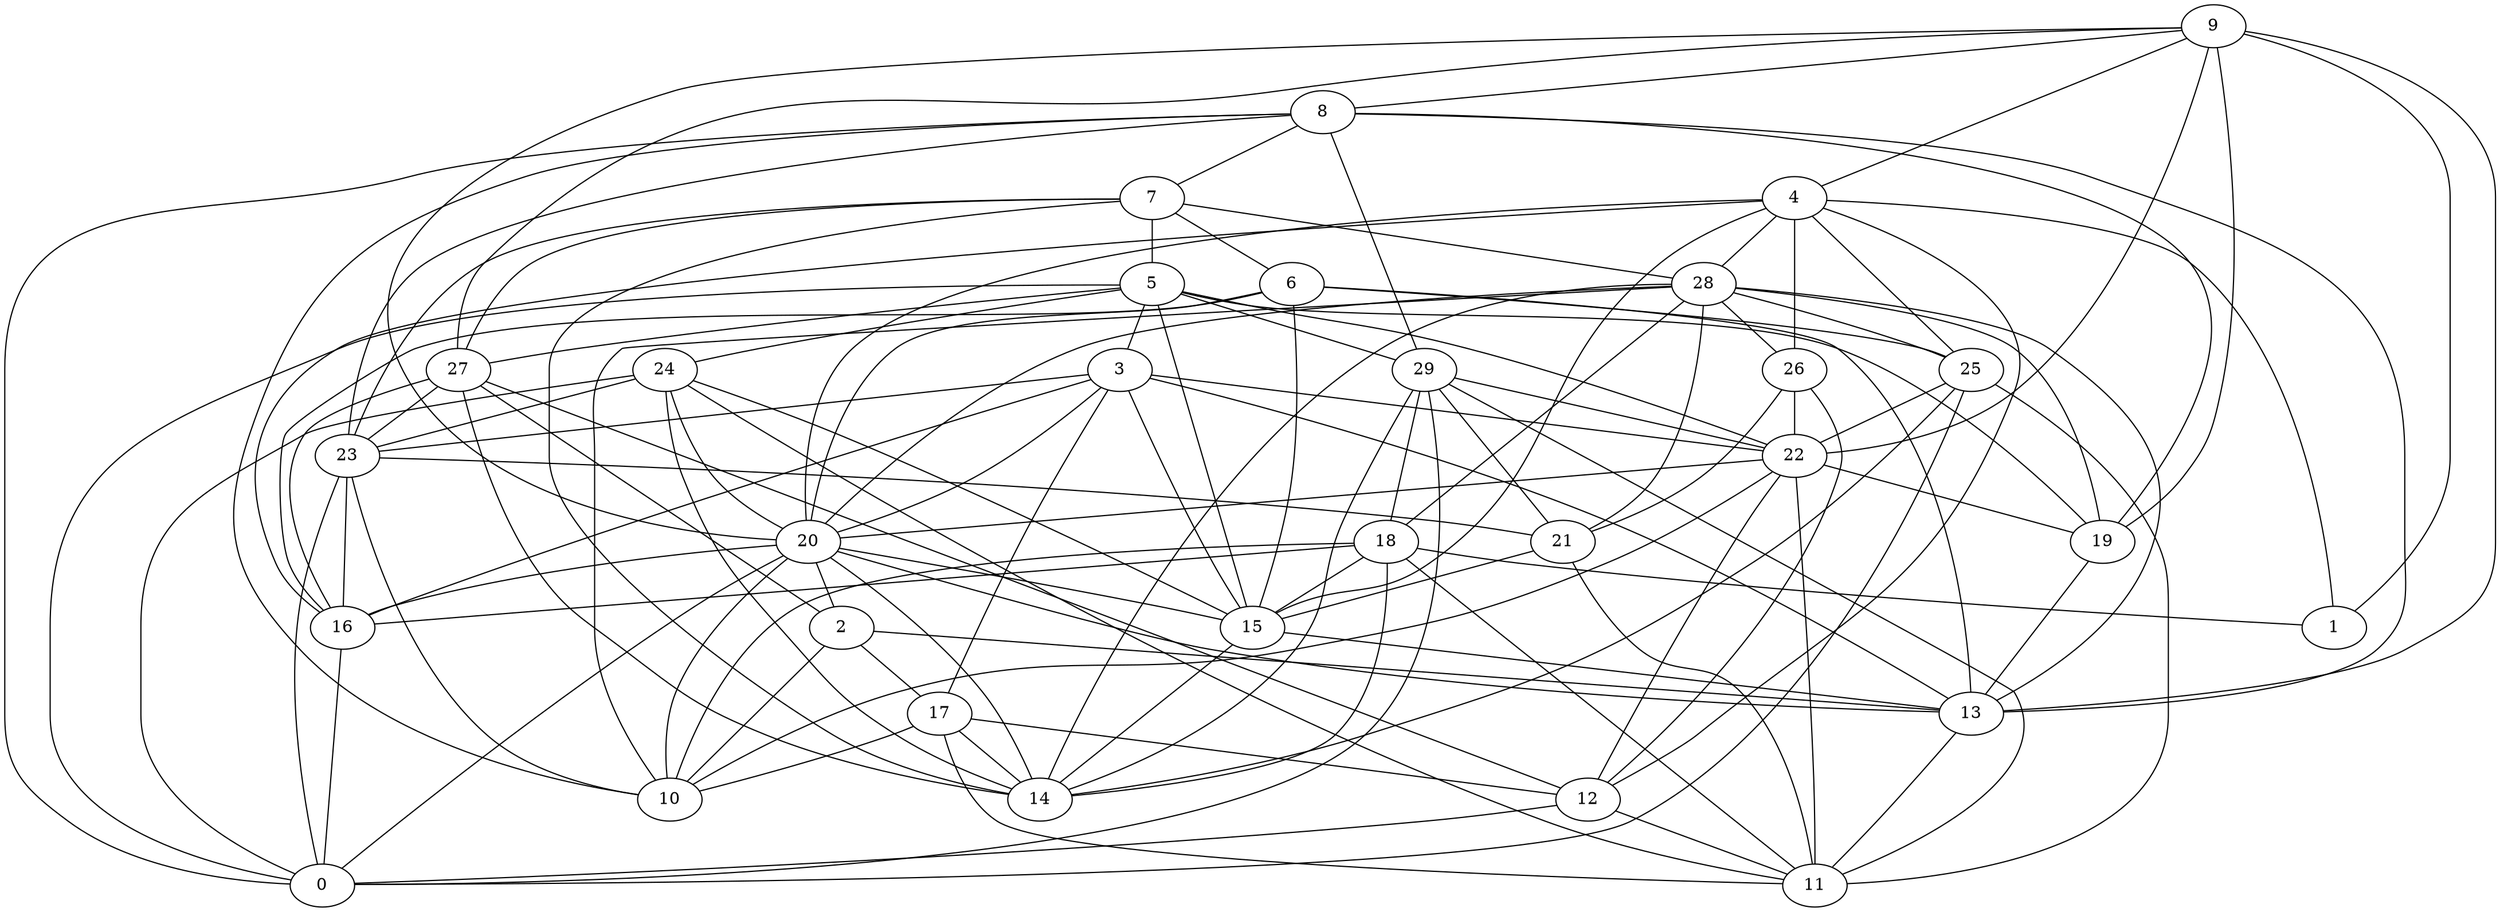 digraph GG_graph {

subgraph G_graph {
edge [color = black]
"18" -> "11" [dir = none]
"18" -> "16" [dir = none]
"18" -> "1" [dir = none]
"18" -> "10" [dir = none]
"18" -> "15" [dir = none]
"18" -> "14" [dir = none]
"24" -> "15" [dir = none]
"24" -> "0" [dir = none]
"24" -> "14" [dir = none]
"20" -> "14" [dir = none]
"20" -> "16" [dir = none]
"20" -> "0" [dir = none]
"20" -> "15" [dir = none]
"20" -> "2" [dir = none]
"29" -> "18" [dir = none]
"29" -> "14" [dir = none]
"29" -> "21" [dir = none]
"29" -> "11" [dir = none]
"29" -> "0" [dir = none]
"29" -> "22" [dir = none]
"15" -> "13" [dir = none]
"15" -> "14" [dir = none]
"13" -> "11" [dir = none]
"27" -> "12" [dir = none]
"27" -> "2" [dir = none]
"27" -> "14" [dir = none]
"27" -> "23" [dir = none]
"27" -> "16" [dir = none]
"28" -> "25" [dir = none]
"28" -> "18" [dir = none]
"28" -> "13" [dir = none]
"28" -> "21" [dir = none]
"28" -> "10" [dir = none]
"28" -> "19" [dir = none]
"7" -> "28" [dir = none]
"7" -> "27" [dir = none]
"7" -> "5" [dir = none]
"7" -> "23" [dir = none]
"7" -> "6" [dir = none]
"26" -> "12" [dir = none]
"26" -> "22" [dir = none]
"16" -> "0" [dir = none]
"19" -> "13" [dir = none]
"3" -> "20" [dir = none]
"3" -> "16" [dir = none]
"3" -> "13" [dir = none]
"3" -> "15" [dir = none]
"6" -> "20" [dir = none]
"6" -> "15" [dir = none]
"6" -> "13" [dir = none]
"6" -> "25" [dir = none]
"12" -> "11" [dir = none]
"12" -> "0" [dir = none]
"4" -> "1" [dir = none]
"4" -> "25" [dir = none]
"4" -> "20" [dir = none]
"4" -> "16" [dir = none]
"4" -> "26" [dir = none]
"4" -> "12" [dir = none]
"22" -> "12" [dir = none]
"22" -> "10" [dir = none]
"17" -> "12" [dir = none]
"17" -> "14" [dir = none]
"9" -> "22" [dir = none]
"9" -> "8" [dir = none]
"9" -> "19" [dir = none]
"9" -> "27" [dir = none]
"9" -> "20" [dir = none]
"9" -> "1" [dir = none]
"5" -> "22" [dir = none]
"5" -> "3" [dir = none]
"5" -> "0" [dir = none]
"5" -> "29" [dir = none]
"5" -> "19" [dir = none]
"21" -> "15" [dir = none]
"23" -> "16" [dir = none]
"23" -> "21" [dir = none]
"23" -> "0" [dir = none]
"23" -> "10" [dir = none]
"2" -> "17" [dir = none]
"2" -> "13" [dir = none]
"2" -> "10" [dir = none]
"25" -> "0" [dir = none]
"8" -> "13" [dir = none]
"8" -> "7" [dir = none]
"8" -> "29" [dir = none]
"8" -> "10" [dir = none]
"3" -> "17" [dir = none]
"20" -> "10" [dir = none]
"25" -> "11" [dir = none]
"4" -> "28" [dir = none]
"17" -> "11" [dir = none]
"24" -> "11" [dir = none]
"8" -> "19" [dir = none]
"28" -> "14" [dir = none]
"25" -> "14" [dir = none]
"4" -> "15" [dir = none]
"28" -> "26" [dir = none]
"3" -> "23" [dir = none]
"5" -> "27" [dir = none]
"17" -> "10" [dir = none]
"9" -> "4" [dir = none]
"26" -> "21" [dir = none]
"5" -> "15" [dir = none]
"22" -> "11" [dir = none]
"9" -> "13" [dir = none]
"5" -> "24" [dir = none]
"8" -> "0" [dir = none]
"21" -> "11" [dir = none]
"24" -> "23" [dir = none]
"7" -> "14" [dir = none]
"6" -> "16" [dir = none]
"24" -> "20" [dir = none]
"25" -> "22" [dir = none]
"20" -> "13" [dir = none]
"22" -> "20" [dir = none]
"28" -> "20" [dir = none]
"22" -> "19" [dir = none]
"3" -> "22" [dir = none]
"8" -> "23" [dir = none]
}

}

